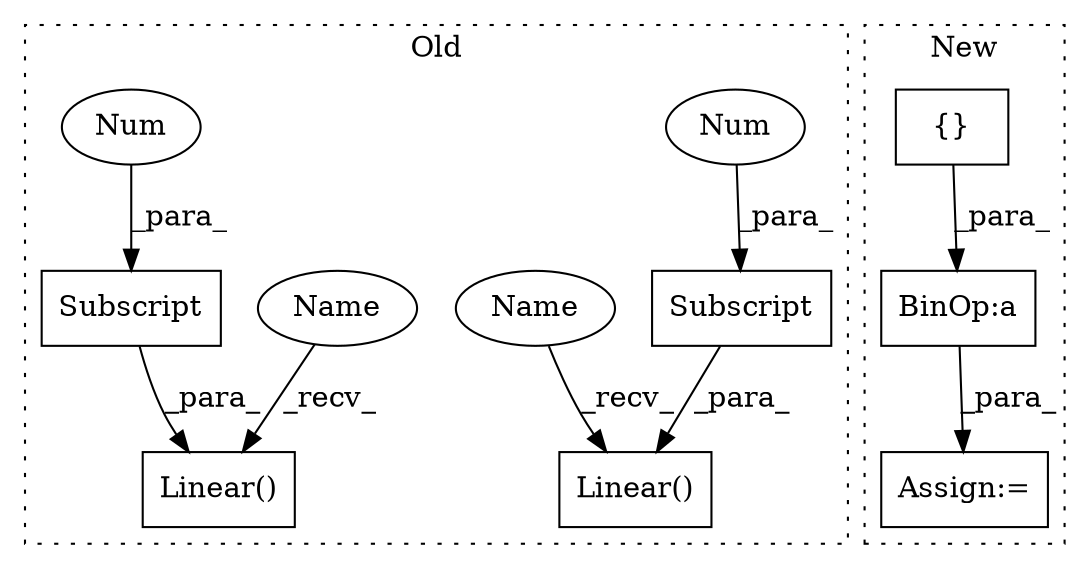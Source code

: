 digraph G {
subgraph cluster0 {
1 [label="Linear()" a="75" s="1330,1382" l="10,1" shape="box"];
4 [label="Linear()" a="75" s="1257,1309" l="10,1" shape="box"];
6 [label="Subscript" a="63" s="1289,0" l="20,0" shape="box"];
7 [label="Num" a="76" s="1307" l="1" shape="ellipse"];
8 [label="Subscript" a="63" s="1340,0" l="20,0" shape="box"];
9 [label="Num" a="76" s="1358" l="1" shape="ellipse"];
10 [label="Name" a="87" s="1257" l="2" shape="ellipse"];
11 [label="Name" a="87" s="1330" l="2" shape="ellipse"];
label = "Old";
style="dotted";
}
subgraph cluster1 {
2 [label="{}" a="59" s="939,943" l="1,0" shape="box"];
3 [label="Assign:=" a="68" s="936" l="3" shape="box"];
5 [label="BinOp:a" a="82" s="944" l="3" shape="box"];
label = "New";
style="dotted";
}
2 -> 5 [label="_para_"];
5 -> 3 [label="_para_"];
6 -> 4 [label="_para_"];
7 -> 6 [label="_para_"];
8 -> 1 [label="_para_"];
9 -> 8 [label="_para_"];
10 -> 4 [label="_recv_"];
11 -> 1 [label="_recv_"];
}